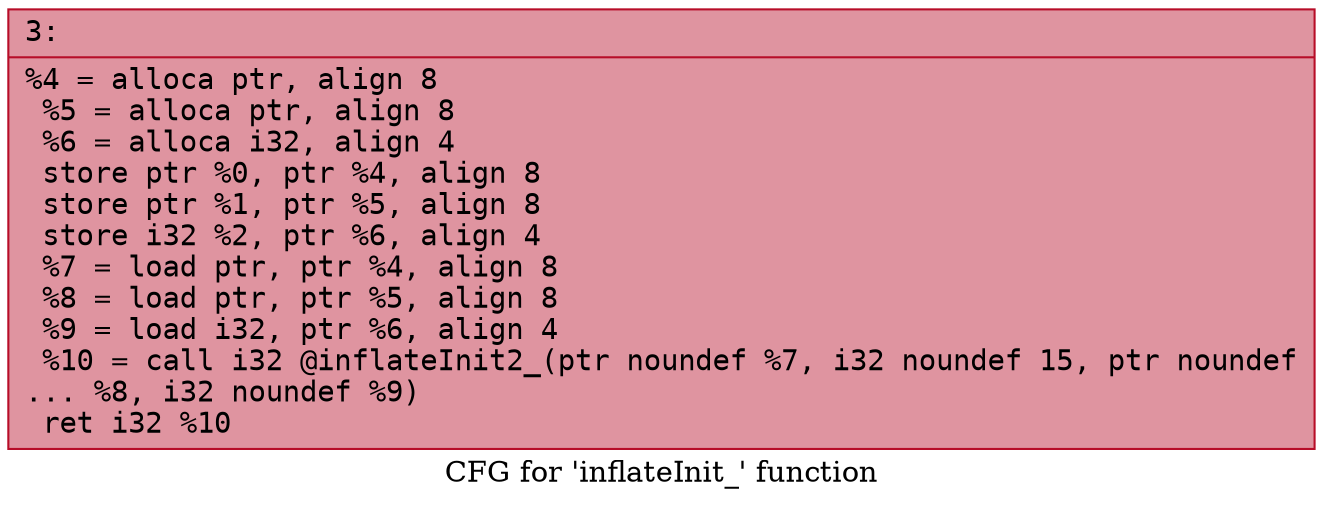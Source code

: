 digraph "CFG for 'inflateInit_' function" {
	label="CFG for 'inflateInit_' function";

	Node0x600002848c30 [shape=record,color="#b70d28ff", style=filled, fillcolor="#b70d2870" fontname="Courier",label="{3:\l|  %4 = alloca ptr, align 8\l  %5 = alloca ptr, align 8\l  %6 = alloca i32, align 4\l  store ptr %0, ptr %4, align 8\l  store ptr %1, ptr %5, align 8\l  store i32 %2, ptr %6, align 4\l  %7 = load ptr, ptr %4, align 8\l  %8 = load ptr, ptr %5, align 8\l  %9 = load i32, ptr %6, align 4\l  %10 = call i32 @inflateInit2_(ptr noundef %7, i32 noundef 15, ptr noundef\l... %8, i32 noundef %9)\l  ret i32 %10\l}"];
}

